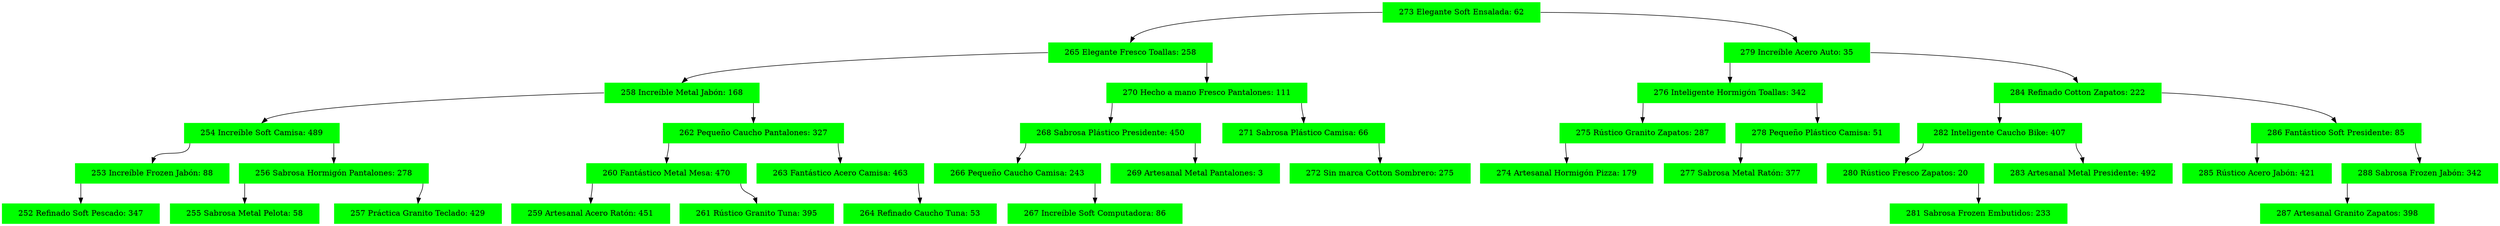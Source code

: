 digraph G{
node[shape="record"];
node0xc0001c4900[label="<f0>|<f1>273  Elegante Soft Ensalada: 62|<f2>",color=green,style =filled];
node0xc0001c4840[label="<f0>|<f1>265 Elegante Fresco Toallas: 258|<f2>",color=green,style =filled];
node0xc0001c4900:f0->node0xc0001c4840:f1
node0xc0001c4b40[label="<f0>|<f1>258 Increíble Metal Jabón: 168|<f2>",color=green,style =filled];
node0xc0001c4840:f0->node0xc0001c4b40:f1
node0xc0001c47e0[label="<f0>|<f1>254 Increíble Soft Camisa: 489|<f2>",color=green,style =filled];
node0xc0001c4b40:f0->node0xc0001c47e0:f1
node0xc0001c48a0[label="<f0>|<f1>253 Increíble Frozen Jabón: 88|<f2>",color=green,style =filled];
node0xc0001c47e0:f0->node0xc0001c48a0:f1
node0xc0001c4d20[label="<f0>|<f1>252 Refinado Soft Pescado: 347|<f2>",color=green,style =filled];
node0xc0001c48a0:f0->node0xc0001c4d20:f1
node0xc0001c5320[label="<f0>|<f1>256 Sabrosa Hormigón Pantalones: 278|<f2>",color=green,style =filled];
node0xc0001c47e0:f2->node0xc0001c5320:f1
node0xc0001c4c00[label="<f0>|<f1>255 Sabrosa Metal Pelota: 58|<f2>",color=green,style =filled];
node0xc0001c5320:f0->node0xc0001c4c00:f1
node0xc0001c4e40[label="<f0>|<f1>257 Práctica Granito Teclado: 429|<f2>",color=green,style =filled];
node0xc0001c5320:f2->node0xc0001c4e40:f1
node0xc0001c5140[label="<f0>|<f1>262 Pequeño Caucho Pantalones: 327|<f2>",color=green,style =filled];
node0xc0001c4b40:f2->node0xc0001c5140:f1
node0xc0001c4ba0[label="<f0>|<f1>260 Fantástico Metal Mesa: 470|<f2>",color=green,style =filled];
node0xc0001c5140:f0->node0xc0001c4ba0:f1
node0xc0001c5200[label="<f0>|<f1>259 Artesanal Acero Ratón: 451|<f2>",color=green,style =filled];
node0xc0001c4ba0:f0->node0xc0001c5200:f1
node0xc0001c51a0[label="<f0>|<f1>261 Rústico Granito Tuna: 395|<f2>",color=green,style =filled];
node0xc0001c4ba0:f2->node0xc0001c51a0:f1
node0xc0001c5080[label="<f0>|<f1>263 Fantástico Acero Camisa: 463|<f2>",color=green,style =filled];
node0xc0001c5140:f2->node0xc0001c5080:f1
node0xc0001c54a0[label="<f0>|<f1>264 Refinado Caucho Tuna: 53|<f2>",color=green,style =filled];
node0xc0001c5080:f2->node0xc0001c54a0:f1
node0xc0001c4d80[label="<f0>|<f1>270 Hecho a mano Fresco Pantalones: 111|<f2>",color=green,style =filled];
node0xc0001c4840:f2->node0xc0001c4d80:f1
node0xc0001c4a20[label="<f0>|<f1>268 Sabrosa Plástico Presidente: 450|<f2>",color=green,style =filled];
node0xc0001c4d80:f0->node0xc0001c4a20:f1
node0xc0001c4cc0[label="<f0>|<f1>266 Pequeño Caucho Camisa: 243|<f2>",color=green,style =filled];
node0xc0001c4a20:f0->node0xc0001c4cc0:f1
node0xc0001c5440[label="<f0>|<f1>267 Increíble Soft Computadora: 86|<f2>",color=green,style =filled];
node0xc0001c4cc0:f2->node0xc0001c5440:f1
node0xc0001c5380[label="<f0>|<f1>269 Artesanal Metal Pantalones: 3|<f2>",color=green,style =filled];
node0xc0001c4a20:f2->node0xc0001c5380:f1
node0xc0001c4ea0[label="<f0>|<f1>271 Sabrosa Plástico Camisa: 66|<f2>",color=green,style =filled];
node0xc0001c4d80:f2->node0xc0001c4ea0:f1
node0xc0001c52c0[label="<f0>|<f1>272 Sin marca Cotton Sombrero: 275|<f2>",color=green,style =filled];
node0xc0001c4ea0:f2->node0xc0001c52c0:f1
node0xc0001c4780[label="<f0>|<f1>279 Increíble Acero Auto: 35|<f2>",color=green,style =filled];
node0xc0001c4900:f2->node0xc0001c4780:f1
node0xc0001c4f00[label="<f0>|<f1>276 Inteligente Hormigón Toallas: 342|<f2>",color=green,style =filled];
node0xc0001c4780:f0->node0xc0001c4f00:f1
node0xc0001c49c0[label="<f0>|<f1>275 Rústico Granito Zapatos: 287|<f2>",color=green,style =filled];
node0xc0001c4f00:f0->node0xc0001c49c0:f1
node0xc0001c4f60[label="<f0>|<f1>274 Artesanal Hormigón Pizza: 179|<f2>",color=green,style =filled];
node0xc0001c49c0:f0->node0xc0001c4f60:f1
node0xc0001c4de0[label="<f0>|<f1>278 Pequeño Plástico Camisa: 51|<f2>",color=green,style =filled];
node0xc0001c4f00:f2->node0xc0001c4de0:f1
node0xc0001c53e0[label="<f0>|<f1>277 Sabrosa Metal Ratón: 377|<f2>",color=green,style =filled];
node0xc0001c4de0:f0->node0xc0001c53e0:f1
node0xc0001c4a80[label="<f0>|<f1>284 Refinado Cotton Zapatos: 222|<f2>",color=green,style =filled];
node0xc0001c4780:f2->node0xc0001c4a80:f1
node0xc0001c5260[label="<f0>|<f1>282 Inteligente Caucho Bike: 407|<f2>",color=green,style =filled];
node0xc0001c4a80:f0->node0xc0001c5260:f1
node0xc0001c5020[label="<f0>|<f1>280 Rústico Fresco Zapatos: 20|<f2>",color=green,style =filled];
node0xc0001c5260:f0->node0xc0001c5020:f1
node0xc0001c5500[label="<f0>|<f1>281 Sabrosa Frozen Embutidos: 233|<f2>",color=green,style =filled];
node0xc0001c5020:f2->node0xc0001c5500:f1
node0xc0001c4960[label="<f0>|<f1>283 Artesanal Metal Presidente: 492|<f2>",color=green,style =filled];
node0xc0001c5260:f2->node0xc0001c4960:f1
node0xc0001c4fc0[label="<f0>|<f1>286 Fantástico Soft Presidente: 85|<f2>",color=green,style =filled];
node0xc0001c4a80:f2->node0xc0001c4fc0:f1
node0xc0001c4ae0[label="<f0>|<f1>285 Rústico Acero Jabón: 421|<f2>",color=green,style =filled];
node0xc0001c4fc0:f0->node0xc0001c4ae0:f1
node0xc0001c4c60[label="<f0>|<f1>288 Sabrosa Frozen Jabón: 342|<f2>",color=green,style =filled];
node0xc0001c4fc0:f2->node0xc0001c4c60:f1
node0xc0001c50e0[label="<f0>|<f1>287 Artesanal Granito Zapatos: 398|<f2>",color=green,style =filled];
node0xc0001c4c60:f0->node0xc0001c50e0:f1
}
